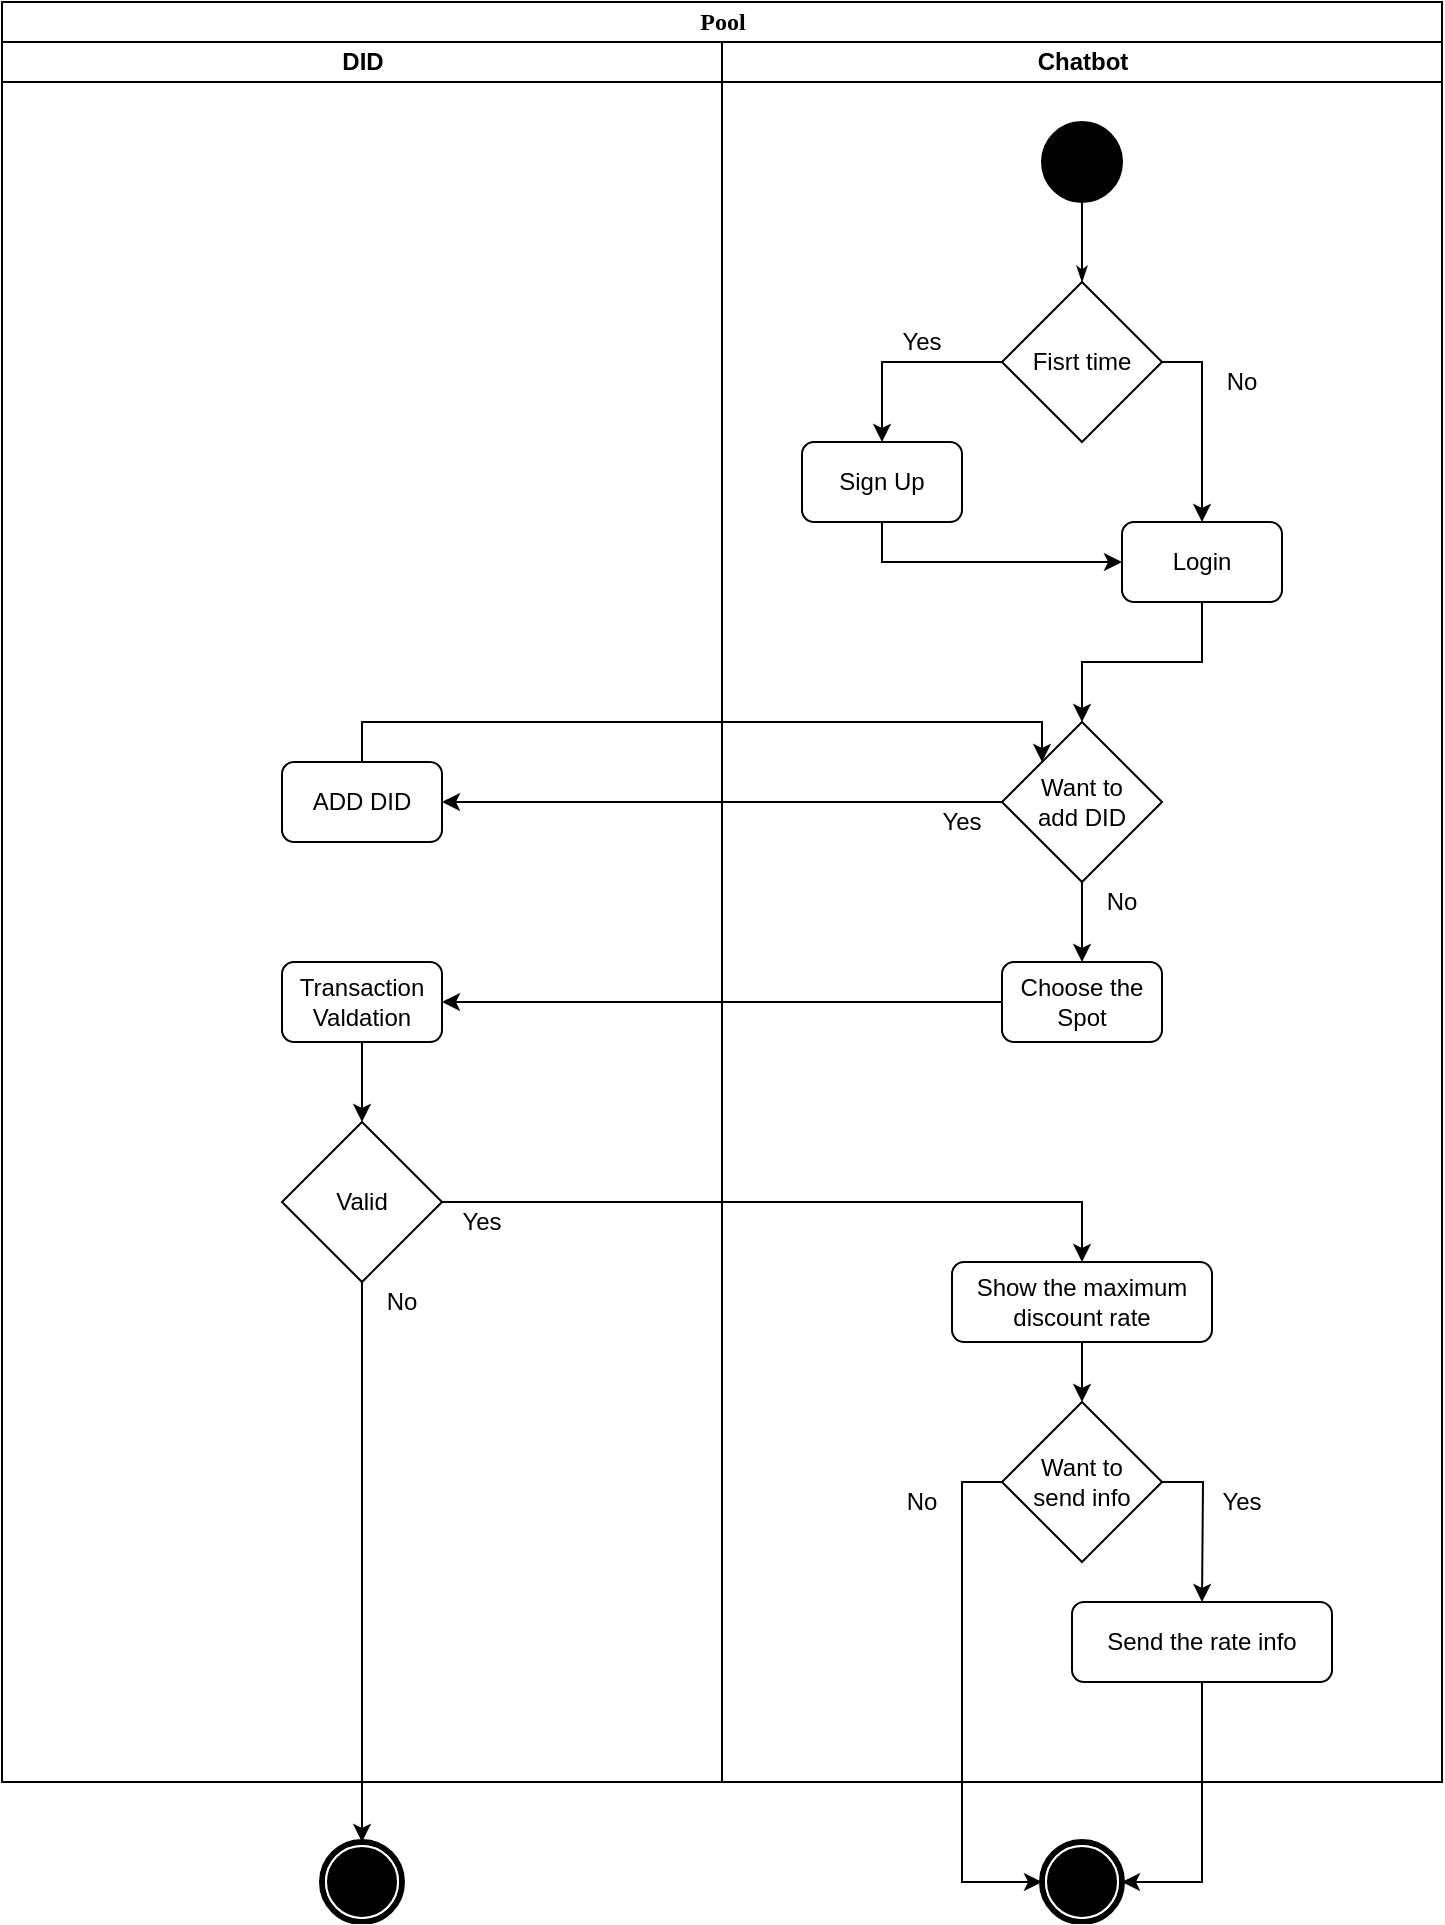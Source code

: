 <mxfile version="13.6.5" type="github">
  <diagram name="Page-1" id="0783ab3e-0a74-02c8-0abd-f7b4e66b4bec">
    <mxGraphModel dx="1673" dy="896" grid="1" gridSize="10" guides="1" tooltips="1" connect="1" arrows="1" fold="1" page="1" pageScale="1" pageWidth="850" pageHeight="1100" background="#ffffff" math="0" shadow="0">
      <root>
        <mxCell id="0" />
        <mxCell id="1" parent="0" />
        <mxCell id="60571a20871a0731-5" value="" style="shape=mxgraph.bpmn.shape;html=1;verticalLabelPosition=bottom;labelBackgroundColor=#ffffff;verticalAlign=top;perimeter=ellipsePerimeter;outline=end;symbol=terminate;rounded=0;shadow=0;comic=0;strokeWidth=1;fontFamily=Verdana;fontSize=12;align=center;" parent="1" vertex="1">
          <mxGeometry x="560" y="960" width="40" height="40" as="geometry" />
        </mxCell>
        <mxCell id="1c1d494c118603dd-1" value="Pool" style="swimlane;html=1;childLayout=stackLayout;startSize=20;rounded=0;shadow=0;comic=0;labelBackgroundColor=none;strokeWidth=1;fontFamily=Verdana;fontSize=12;align=center;" parent="1" vertex="1">
          <mxGeometry x="40" y="40" width="720" height="890" as="geometry" />
        </mxCell>
        <mxCell id="1c1d494c118603dd-2" value="DID" style="swimlane;html=1;startSize=20;" parent="1c1d494c118603dd-1" vertex="1">
          <mxGeometry y="20" width="360" height="870" as="geometry" />
        </mxCell>
        <mxCell id="-poPcpEcGvWwcgTgj7ra-16" value="ADD DID" style="rounded=1;whiteSpace=wrap;html=1;" vertex="1" parent="1c1d494c118603dd-2">
          <mxGeometry x="140" y="360" width="80" height="40" as="geometry" />
        </mxCell>
        <mxCell id="-poPcpEcGvWwcgTgj7ra-35" style="edgeStyle=orthogonalEdgeStyle;rounded=0;orthogonalLoop=1;jettySize=auto;html=1;exitX=0.5;exitY=1;exitDx=0;exitDy=0;entryX=0.5;entryY=0;entryDx=0;entryDy=0;" edge="1" parent="1c1d494c118603dd-2" source="-poPcpEcGvWwcgTgj7ra-30" target="-poPcpEcGvWwcgTgj7ra-33">
          <mxGeometry relative="1" as="geometry" />
        </mxCell>
        <mxCell id="-poPcpEcGvWwcgTgj7ra-30" value="Transaction Valdation" style="rounded=1;whiteSpace=wrap;html=1;" vertex="1" parent="1c1d494c118603dd-2">
          <mxGeometry x="140" y="460" width="80" height="40" as="geometry" />
        </mxCell>
        <mxCell id="-poPcpEcGvWwcgTgj7ra-33" value="Valid" style="rhombus;whiteSpace=wrap;html=1;" vertex="1" parent="1c1d494c118603dd-2">
          <mxGeometry x="140" y="540" width="80" height="80" as="geometry" />
        </mxCell>
        <mxCell id="-poPcpEcGvWwcgTgj7ra-39" value="No" style="text;html=1;strokeColor=none;fillColor=none;align=center;verticalAlign=middle;whiteSpace=wrap;rounded=0;" vertex="1" parent="1c1d494c118603dd-2">
          <mxGeometry x="180" y="620" width="40" height="20" as="geometry" />
        </mxCell>
        <mxCell id="-poPcpEcGvWwcgTgj7ra-40" value="Yes" style="text;html=1;strokeColor=none;fillColor=none;align=center;verticalAlign=middle;whiteSpace=wrap;rounded=0;" vertex="1" parent="1c1d494c118603dd-2">
          <mxGeometry x="220" y="580" width="40" height="20" as="geometry" />
        </mxCell>
        <mxCell id="1c1d494c118603dd-4" value="Chatbot" style="swimlane;html=1;startSize=20;" parent="1c1d494c118603dd-1" vertex="1">
          <mxGeometry x="360" y="20" width="360" height="870" as="geometry" />
        </mxCell>
        <mxCell id="1c1d494c118603dd-27" style="edgeStyle=orthogonalEdgeStyle;rounded=0;html=1;labelBackgroundColor=none;startArrow=none;startFill=0;startSize=5;endArrow=classicThin;endFill=1;endSize=5;jettySize=auto;orthogonalLoop=1;strokeWidth=1;fontFamily=Verdana;fontSize=12;entryX=0.5;entryY=0;entryDx=0;entryDy=0;" parent="1c1d494c118603dd-4" source="60571a20871a0731-4" target="-poPcpEcGvWwcgTgj7ra-2" edge="1">
          <mxGeometry relative="1" as="geometry">
            <mxPoint x="300" y="208" as="targetPoint" />
          </mxGeometry>
        </mxCell>
        <mxCell id="-poPcpEcGvWwcgTgj7ra-22" style="edgeStyle=orthogonalEdgeStyle;rounded=0;orthogonalLoop=1;jettySize=auto;html=1;exitX=0.5;exitY=1;exitDx=0;exitDy=0;entryX=0;entryY=0.5;entryDx=0;entryDy=0;" edge="1" parent="1c1d494c118603dd-4" source="-poPcpEcGvWwcgTgj7ra-5" target="-poPcpEcGvWwcgTgj7ra-7">
          <mxGeometry relative="1" as="geometry" />
        </mxCell>
        <mxCell id="-poPcpEcGvWwcgTgj7ra-5" value="Sign Up" style="rounded=1;whiteSpace=wrap;html=1;" vertex="1" parent="1c1d494c118603dd-4">
          <mxGeometry x="40" y="200" width="80" height="40" as="geometry" />
        </mxCell>
        <mxCell id="-poPcpEcGvWwcgTgj7ra-10" value="Yes" style="text;html=1;strokeColor=none;fillColor=none;align=center;verticalAlign=middle;whiteSpace=wrap;rounded=0;" vertex="1" parent="1c1d494c118603dd-4">
          <mxGeometry x="80" y="140" width="40" height="20" as="geometry" />
        </mxCell>
        <mxCell id="-poPcpEcGvWwcgTgj7ra-48" value="No" style="text;html=1;strokeColor=none;fillColor=none;align=center;verticalAlign=middle;whiteSpace=wrap;rounded=0;" vertex="1" parent="1c1d494c118603dd-4">
          <mxGeometry x="80" y="720" width="40" height="20" as="geometry" />
        </mxCell>
        <mxCell id="-poPcpEcGvWwcgTgj7ra-17" value="Yes" style="text;html=1;strokeColor=none;fillColor=none;align=center;verticalAlign=middle;whiteSpace=wrap;rounded=0;" vertex="1" parent="1c1d494c118603dd-4">
          <mxGeometry x="100" y="380" width="40" height="20" as="geometry" />
        </mxCell>
        <mxCell id="-poPcpEcGvWwcgTgj7ra-13" value="Want to&lt;br&gt;add DID" style="rhombus;whiteSpace=wrap;html=1;" vertex="1" parent="1c1d494c118603dd-4">
          <mxGeometry x="140" y="340" width="80" height="80" as="geometry" />
        </mxCell>
        <mxCell id="60571a20871a0731-4" value="" style="ellipse;whiteSpace=wrap;html=1;rounded=0;shadow=0;comic=0;labelBackgroundColor=none;strokeWidth=1;fillColor=#000000;fontFamily=Verdana;fontSize=12;align=center;" parent="1c1d494c118603dd-4" vertex="1">
          <mxGeometry x="160" y="40" width="40" height="40" as="geometry" />
        </mxCell>
        <mxCell id="-poPcpEcGvWwcgTgj7ra-8" style="edgeStyle=orthogonalEdgeStyle;rounded=0;orthogonalLoop=1;jettySize=auto;html=1;exitX=0;exitY=0.5;exitDx=0;exitDy=0;entryX=0.5;entryY=0;entryDx=0;entryDy=0;" edge="1" parent="1c1d494c118603dd-4" source="-poPcpEcGvWwcgTgj7ra-2" target="-poPcpEcGvWwcgTgj7ra-5">
          <mxGeometry relative="1" as="geometry" />
        </mxCell>
        <mxCell id="-poPcpEcGvWwcgTgj7ra-9" style="edgeStyle=orthogonalEdgeStyle;rounded=0;orthogonalLoop=1;jettySize=auto;html=1;entryX=0.5;entryY=0;entryDx=0;entryDy=0;" edge="1" parent="1c1d494c118603dd-4" source="-poPcpEcGvWwcgTgj7ra-2" target="-poPcpEcGvWwcgTgj7ra-7">
          <mxGeometry relative="1" as="geometry">
            <Array as="points">
              <mxPoint x="240" y="160" />
            </Array>
          </mxGeometry>
        </mxCell>
        <mxCell id="-poPcpEcGvWwcgTgj7ra-2" value="Fisrt time" style="rhombus;whiteSpace=wrap;html=1;" vertex="1" parent="1c1d494c118603dd-4">
          <mxGeometry x="140" y="120" width="80" height="80" as="geometry" />
        </mxCell>
        <mxCell id="-poPcpEcGvWwcgTgj7ra-14" style="edgeStyle=orthogonalEdgeStyle;rounded=0;orthogonalLoop=1;jettySize=auto;html=1;exitX=0.5;exitY=1;exitDx=0;exitDy=0;entryX=0.5;entryY=0;entryDx=0;entryDy=0;" edge="1" parent="1c1d494c118603dd-4" source="-poPcpEcGvWwcgTgj7ra-7" target="-poPcpEcGvWwcgTgj7ra-13">
          <mxGeometry relative="1" as="geometry" />
        </mxCell>
        <mxCell id="-poPcpEcGvWwcgTgj7ra-18" value="Choose the Spot" style="rounded=1;whiteSpace=wrap;html=1;" vertex="1" parent="1c1d494c118603dd-4">
          <mxGeometry x="140" y="460" width="80" height="40" as="geometry" />
        </mxCell>
        <mxCell id="-poPcpEcGvWwcgTgj7ra-42" style="edgeStyle=orthogonalEdgeStyle;rounded=0;orthogonalLoop=1;jettySize=auto;html=1;exitX=0.5;exitY=1;exitDx=0;exitDy=0;entryX=0.5;entryY=0;entryDx=0;entryDy=0;" edge="1" parent="1c1d494c118603dd-4" source="-poPcpEcGvWwcgTgj7ra-38" target="-poPcpEcGvWwcgTgj7ra-41">
          <mxGeometry relative="1" as="geometry" />
        </mxCell>
        <mxCell id="-poPcpEcGvWwcgTgj7ra-38" value="Show the maximum&lt;br&gt;discount rate" style="rounded=1;whiteSpace=wrap;html=1;" vertex="1" parent="1c1d494c118603dd-4">
          <mxGeometry x="115" y="610" width="130" height="40" as="geometry" />
        </mxCell>
        <mxCell id="-poPcpEcGvWwcgTgj7ra-41" value="Want to &lt;br&gt;send info" style="rhombus;whiteSpace=wrap;html=1;" vertex="1" parent="1c1d494c118603dd-4">
          <mxGeometry x="140" y="680" width="80" height="80" as="geometry" />
        </mxCell>
        <mxCell id="-poPcpEcGvWwcgTgj7ra-25" value="No" style="text;html=1;strokeColor=none;fillColor=none;align=center;verticalAlign=middle;whiteSpace=wrap;rounded=0;" vertex="1" parent="1c1d494c118603dd-4">
          <mxGeometry x="180" y="420" width="40" height="20" as="geometry" />
        </mxCell>
        <mxCell id="-poPcpEcGvWwcgTgj7ra-7" value="Login" style="rounded=1;whiteSpace=wrap;html=1;" vertex="1" parent="1c1d494c118603dd-4">
          <mxGeometry x="200" y="240" width="80" height="40" as="geometry" />
        </mxCell>
        <mxCell id="-poPcpEcGvWwcgTgj7ra-19" style="edgeStyle=orthogonalEdgeStyle;rounded=0;orthogonalLoop=1;jettySize=auto;html=1;entryX=0.5;entryY=0;entryDx=0;entryDy=0;" edge="1" parent="1c1d494c118603dd-4" source="-poPcpEcGvWwcgTgj7ra-13" target="-poPcpEcGvWwcgTgj7ra-18">
          <mxGeometry relative="1" as="geometry" />
        </mxCell>
        <mxCell id="-poPcpEcGvWwcgTgj7ra-47" value="Yes" style="text;html=1;strokeColor=none;fillColor=none;align=center;verticalAlign=middle;whiteSpace=wrap;rounded=0;" vertex="1" parent="1c1d494c118603dd-4">
          <mxGeometry x="240" y="720" width="40" height="20" as="geometry" />
        </mxCell>
        <mxCell id="-poPcpEcGvWwcgTgj7ra-11" value="No" style="text;html=1;strokeColor=none;fillColor=none;align=center;verticalAlign=middle;whiteSpace=wrap;rounded=0;" vertex="1" parent="1c1d494c118603dd-4">
          <mxGeometry x="240" y="160" width="40" height="20" as="geometry" />
        </mxCell>
        <mxCell id="-poPcpEcGvWwcgTgj7ra-45" value="Send the rate info" style="rounded=1;whiteSpace=wrap;html=1;" vertex="1" parent="1c1d494c118603dd-4">
          <mxGeometry x="175" y="780" width="130" height="40" as="geometry" />
        </mxCell>
        <mxCell id="-poPcpEcGvWwcgTgj7ra-15" style="edgeStyle=orthogonalEdgeStyle;rounded=0;orthogonalLoop=1;jettySize=auto;html=1;exitX=0;exitY=0.5;exitDx=0;exitDy=0;" edge="1" parent="1c1d494c118603dd-1" source="-poPcpEcGvWwcgTgj7ra-13" target="-poPcpEcGvWwcgTgj7ra-16">
          <mxGeometry relative="1" as="geometry">
            <mxPoint x="240" y="400" as="targetPoint" />
          </mxGeometry>
        </mxCell>
        <mxCell id="-poPcpEcGvWwcgTgj7ra-24" style="edgeStyle=orthogonalEdgeStyle;rounded=0;orthogonalLoop=1;jettySize=auto;html=1;exitX=0.5;exitY=0;exitDx=0;exitDy=0;entryX=0;entryY=0;entryDx=0;entryDy=0;" edge="1" parent="1c1d494c118603dd-1" source="-poPcpEcGvWwcgTgj7ra-16" target="-poPcpEcGvWwcgTgj7ra-13">
          <mxGeometry relative="1" as="geometry">
            <Array as="points">
              <mxPoint x="180" y="360" />
              <mxPoint x="520" y="360" />
            </Array>
          </mxGeometry>
        </mxCell>
        <mxCell id="-poPcpEcGvWwcgTgj7ra-28" style="edgeStyle=orthogonalEdgeStyle;rounded=0;orthogonalLoop=1;jettySize=auto;html=1;exitX=0;exitY=0.5;exitDx=0;exitDy=0;entryX=1;entryY=0.5;entryDx=0;entryDy=0;" edge="1" parent="1c1d494c118603dd-1" source="-poPcpEcGvWwcgTgj7ra-18" target="-poPcpEcGvWwcgTgj7ra-30">
          <mxGeometry relative="1" as="geometry">
            <mxPoint x="230" y="500" as="targetPoint" />
          </mxGeometry>
        </mxCell>
        <mxCell id="-poPcpEcGvWwcgTgj7ra-37" style="edgeStyle=orthogonalEdgeStyle;rounded=0;orthogonalLoop=1;jettySize=auto;html=1;exitX=1;exitY=0.5;exitDx=0;exitDy=0;entryX=0.5;entryY=0;entryDx=0;entryDy=0;" edge="1" parent="1c1d494c118603dd-1" source="-poPcpEcGvWwcgTgj7ra-33" target="-poPcpEcGvWwcgTgj7ra-38">
          <mxGeometry relative="1" as="geometry">
            <mxPoint x="540" y="600" as="targetPoint" />
          </mxGeometry>
        </mxCell>
        <mxCell id="-poPcpEcGvWwcgTgj7ra-31" value="" style="shape=mxgraph.bpmn.shape;html=1;verticalLabelPosition=bottom;labelBackgroundColor=#ffffff;verticalAlign=top;perimeter=ellipsePerimeter;outline=end;symbol=terminate;rounded=0;shadow=0;comic=0;strokeWidth=1;fontFamily=Verdana;fontSize=12;align=center;" vertex="1" parent="1">
          <mxGeometry x="200" y="960" width="40" height="40" as="geometry" />
        </mxCell>
        <mxCell id="-poPcpEcGvWwcgTgj7ra-36" style="edgeStyle=orthogonalEdgeStyle;rounded=0;orthogonalLoop=1;jettySize=auto;html=1;exitX=0.5;exitY=1;exitDx=0;exitDy=0;entryX=0.5;entryY=0;entryDx=0;entryDy=0;" edge="1" parent="1" source="-poPcpEcGvWwcgTgj7ra-33" target="-poPcpEcGvWwcgTgj7ra-31">
          <mxGeometry relative="1" as="geometry" />
        </mxCell>
        <mxCell id="-poPcpEcGvWwcgTgj7ra-43" style="edgeStyle=orthogonalEdgeStyle;rounded=0;orthogonalLoop=1;jettySize=auto;html=1;exitX=0;exitY=0.5;exitDx=0;exitDy=0;entryX=0;entryY=0.5;entryDx=0;entryDy=0;" edge="1" parent="1" source="-poPcpEcGvWwcgTgj7ra-41" target="60571a20871a0731-5">
          <mxGeometry relative="1" as="geometry" />
        </mxCell>
        <mxCell id="-poPcpEcGvWwcgTgj7ra-44" style="edgeStyle=orthogonalEdgeStyle;rounded=0;orthogonalLoop=1;jettySize=auto;html=1;exitX=1;exitY=0.5;exitDx=0;exitDy=0;" edge="1" parent="1" source="-poPcpEcGvWwcgTgj7ra-41">
          <mxGeometry relative="1" as="geometry">
            <mxPoint x="640" y="840" as="targetPoint" />
          </mxGeometry>
        </mxCell>
        <mxCell id="-poPcpEcGvWwcgTgj7ra-46" style="edgeStyle=orthogonalEdgeStyle;rounded=0;orthogonalLoop=1;jettySize=auto;html=1;exitX=0.5;exitY=1;exitDx=0;exitDy=0;entryX=1;entryY=0.5;entryDx=0;entryDy=0;" edge="1" parent="1" source="-poPcpEcGvWwcgTgj7ra-45" target="60571a20871a0731-5">
          <mxGeometry relative="1" as="geometry" />
        </mxCell>
      </root>
    </mxGraphModel>
  </diagram>
</mxfile>
